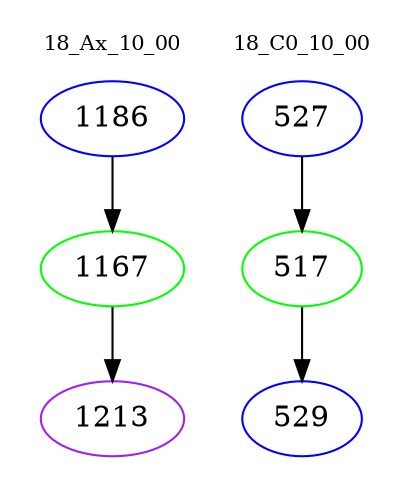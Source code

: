 digraph{
subgraph cluster_0 {
color = white
label = "18_Ax_10_00";
fontsize=10;
T0_1186 [label="1186", color="blue"]
T0_1186 -> T0_1167 [color="black"]
T0_1167 [label="1167", color="green"]
T0_1167 -> T0_1213 [color="black"]
T0_1213 [label="1213", color="purple"]
}
subgraph cluster_1 {
color = white
label = "18_C0_10_00";
fontsize=10;
T1_527 [label="527", color="blue"]
T1_527 -> T1_517 [color="black"]
T1_517 [label="517", color="green"]
T1_517 -> T1_529 [color="black"]
T1_529 [label="529", color="blue"]
}
}
